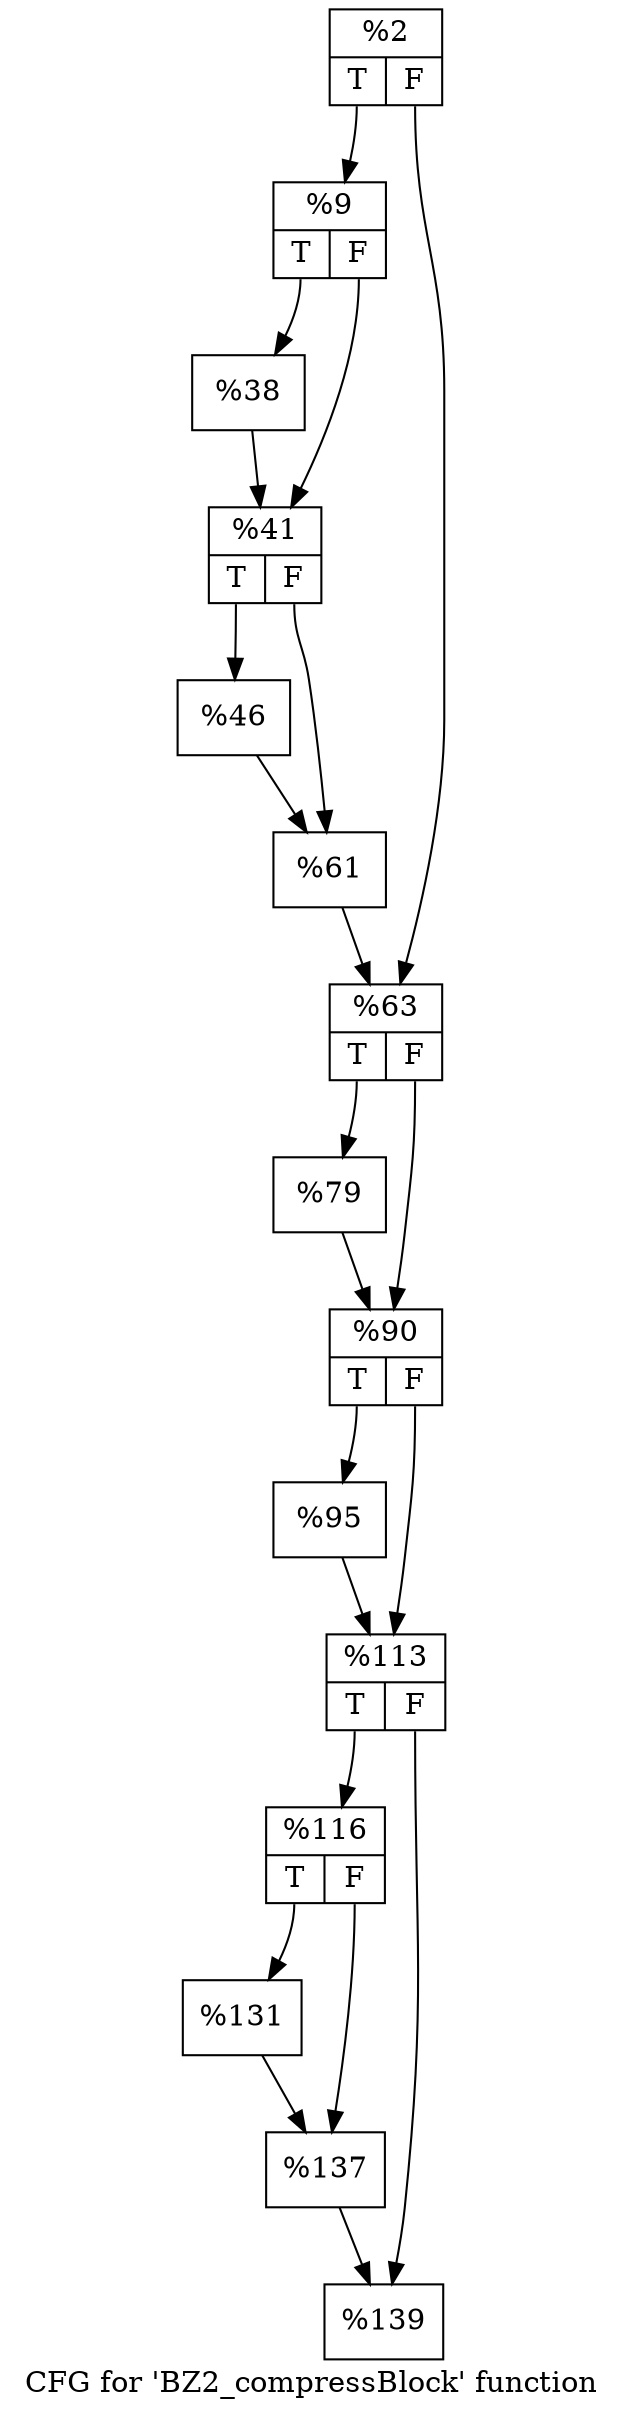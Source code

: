 digraph "CFG for 'BZ2_compressBlock' function" {
	label="CFG for 'BZ2_compressBlock' function";

	Node0x1733560 [shape=record,label="{%2|{<s0>T|<s1>F}}"];
	Node0x1733560:s0 -> Node0x1733670;
	Node0x1733560:s1 -> Node0x1733a20;
	Node0x1733670 [shape=record,label="{%9|{<s0>T|<s1>F}}"];
	Node0x1733670:s0 -> Node0x178d590;
	Node0x1733670:s1 -> Node0x178d5e0;
	Node0x178d590 [shape=record,label="{%38}"];
	Node0x178d590 -> Node0x178d5e0;
	Node0x178d5e0 [shape=record,label="{%41|{<s0>T|<s1>F}}"];
	Node0x178d5e0:s0 -> Node0x178da50;
	Node0x178d5e0:s1 -> Node0x178daa0;
	Node0x178da50 [shape=record,label="{%46}"];
	Node0x178da50 -> Node0x178daa0;
	Node0x178daa0 [shape=record,label="{%61}"];
	Node0x178daa0 -> Node0x1733a20;
	Node0x1733a20 [shape=record,label="{%63|{<s0>T|<s1>F}}"];
	Node0x1733a20:s0 -> Node0x178eca0;
	Node0x1733a20:s1 -> Node0x178ecf0;
	Node0x178eca0 [shape=record,label="{%79}"];
	Node0x178eca0 -> Node0x178ecf0;
	Node0x178ecf0 [shape=record,label="{%90|{<s0>T|<s1>F}}"];
	Node0x178ecf0:s0 -> Node0x1734f00;
	Node0x178ecf0:s1 -> Node0x1734f50;
	Node0x1734f00 [shape=record,label="{%95}"];
	Node0x1734f00 -> Node0x1734f50;
	Node0x1734f50 [shape=record,label="{%113|{<s0>T|<s1>F}}"];
	Node0x1734f50:s0 -> Node0x1792050;
	Node0x1734f50:s1 -> Node0x17920a0;
	Node0x1792050 [shape=record,label="{%116|{<s0>T|<s1>F}}"];
	Node0x1792050:s0 -> Node0x1793730;
	Node0x1792050:s1 -> Node0x1793780;
	Node0x1793730 [shape=record,label="{%131}"];
	Node0x1793730 -> Node0x1793780;
	Node0x1793780 [shape=record,label="{%137}"];
	Node0x1793780 -> Node0x17920a0;
	Node0x17920a0 [shape=record,label="{%139}"];
}

